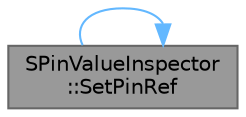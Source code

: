 digraph "SPinValueInspector::SetPinRef"
{
 // INTERACTIVE_SVG=YES
 // LATEX_PDF_SIZE
  bgcolor="transparent";
  edge [fontname=Helvetica,fontsize=10,labelfontname=Helvetica,labelfontsize=10];
  node [fontname=Helvetica,fontsize=10,shape=box,height=0.2,width=0.4];
  rankdir="LR";
  Node1 [id="Node000001",label="SPinValueInspector\l::SetPinRef",height=0.2,width=0.4,color="gray40", fillcolor="grey60", style="filled", fontcolor="black",tooltip="Sets the current watched pin."];
  Node1 -> Node1 [id="edge1_Node000001_Node000001",color="steelblue1",style="solid",tooltip=" "];
}
